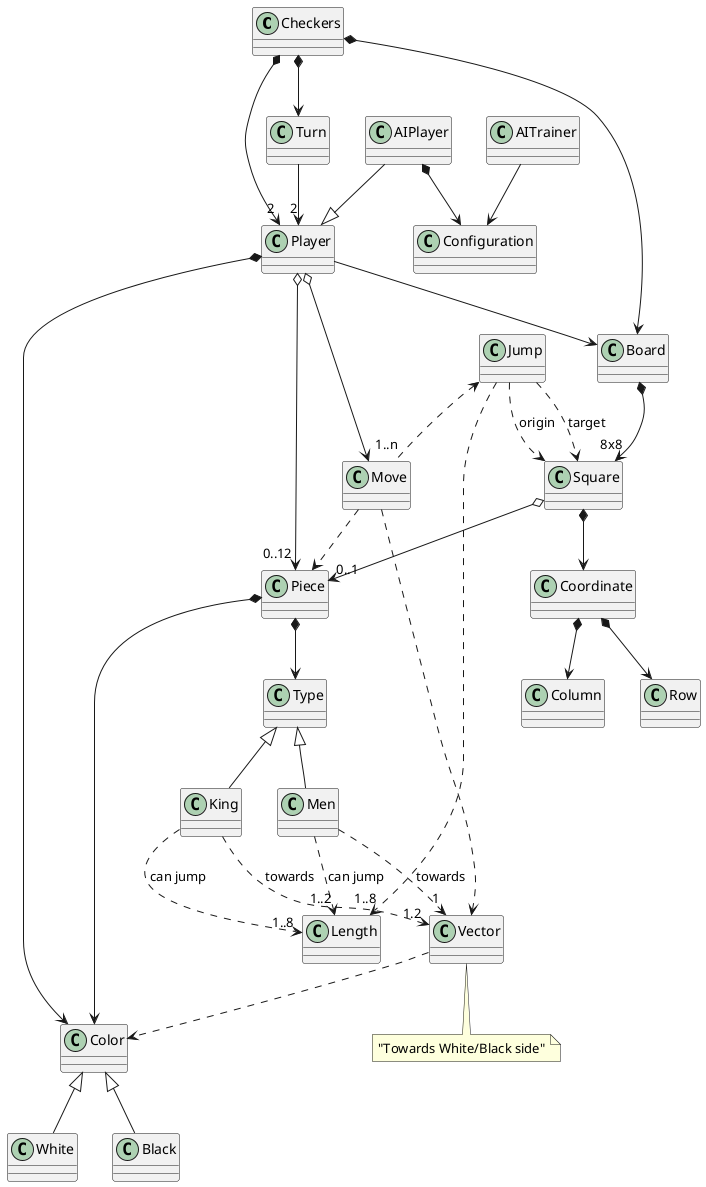 @startuml DomainModel

Checkers *-down-> "2" Player
Checkers *-down-> Board
Checkers *-down-> Turn

Turn -down-> "2" Player

Player -down-> Board
Player o-down-> "0..12" Piece
Player o-down-> Move
Player *-down-> Color

Piece *--> Type
Piece *--> Color
King -up-|> Type
Men -up-|> Type

Men ..> "1..2" Length : "can jump"
King ..> "1..8" Length : "can jump"
Men ..> "1" Vector : "towards"
King ..> "1.2" Vector : "towards"

White -up-|> Color
Black -up-|> Color

Jump <.. "1..n" Move
Jump ..> "1..8" Length

Board *-down-> "8x8" Square
Square *-down-> Coordinate
Square o-down-> "0..1" Piece

Move .down.> Piece
Move .down.> Vector
Vector .down.> Color

Jump .down.> Square : origin
Jump .down.> Square : target

Coordinate *-down-> Row
Coordinate *-down-> Column

AIPlayer --|> Player
AIPlayer *--> Configuration
AITrainer --> Configuration

note bottom of Vector: "Towards White/Black side"

@enduml

@startuml Instrucciones
state A as " "
state B as " "
[*] --> A
A --> B : move White
B --> A : move Black
A --> [*] : [WinBlack]
B --> [*] : [WinWhite]
@enduml